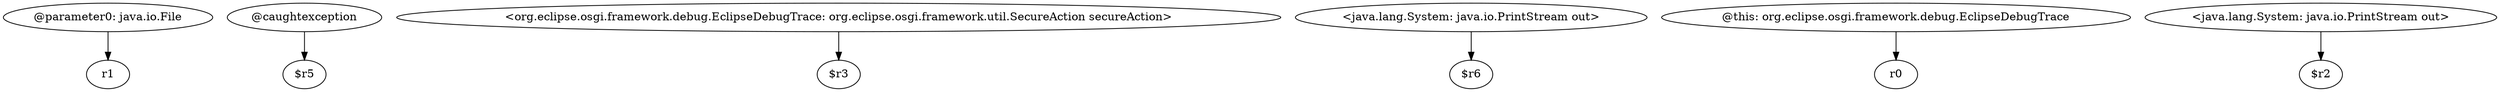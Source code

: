 digraph g {
0[label="@parameter0: java.io.File"]
1[label="r1"]
0->1[label=""]
2[label="@caughtexception"]
3[label="$r5"]
2->3[label=""]
4[label="<org.eclipse.osgi.framework.debug.EclipseDebugTrace: org.eclipse.osgi.framework.util.SecureAction secureAction>"]
5[label="$r3"]
4->5[label=""]
6[label="<java.lang.System: java.io.PrintStream out>"]
7[label="$r6"]
6->7[label=""]
8[label="@this: org.eclipse.osgi.framework.debug.EclipseDebugTrace"]
9[label="r0"]
8->9[label=""]
10[label="<java.lang.System: java.io.PrintStream out>"]
11[label="$r2"]
10->11[label=""]
}